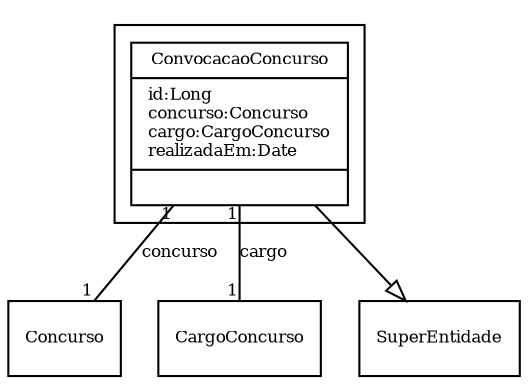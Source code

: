 digraph G{
fontname = "Times-Roman"
fontsize = 8

node [
        fontname = "Times-Roman"
        fontsize = 8
        shape = "record"
]

edge [
        fontname = "Times-Roman"
        fontsize = 8
]

subgraph clusterCONVOCACAO
{
ConvocacaoConcurso [label = "{ConvocacaoConcurso|id:Long\lconcurso:Concurso\lcargo:CargoConcurso\lrealizadaEm:Date\l|\l}"]
}
edge [arrowhead = "none" headlabel = "1" taillabel = "1"] ConvocacaoConcurso -> Concurso [label = "concurso"]
edge [arrowhead = "none" headlabel = "1" taillabel = "1"] ConvocacaoConcurso -> CargoConcurso [label = "cargo"]
edge [ arrowhead = "empty" headlabel = "" taillabel = ""] ConvocacaoConcurso -> SuperEntidade
}
